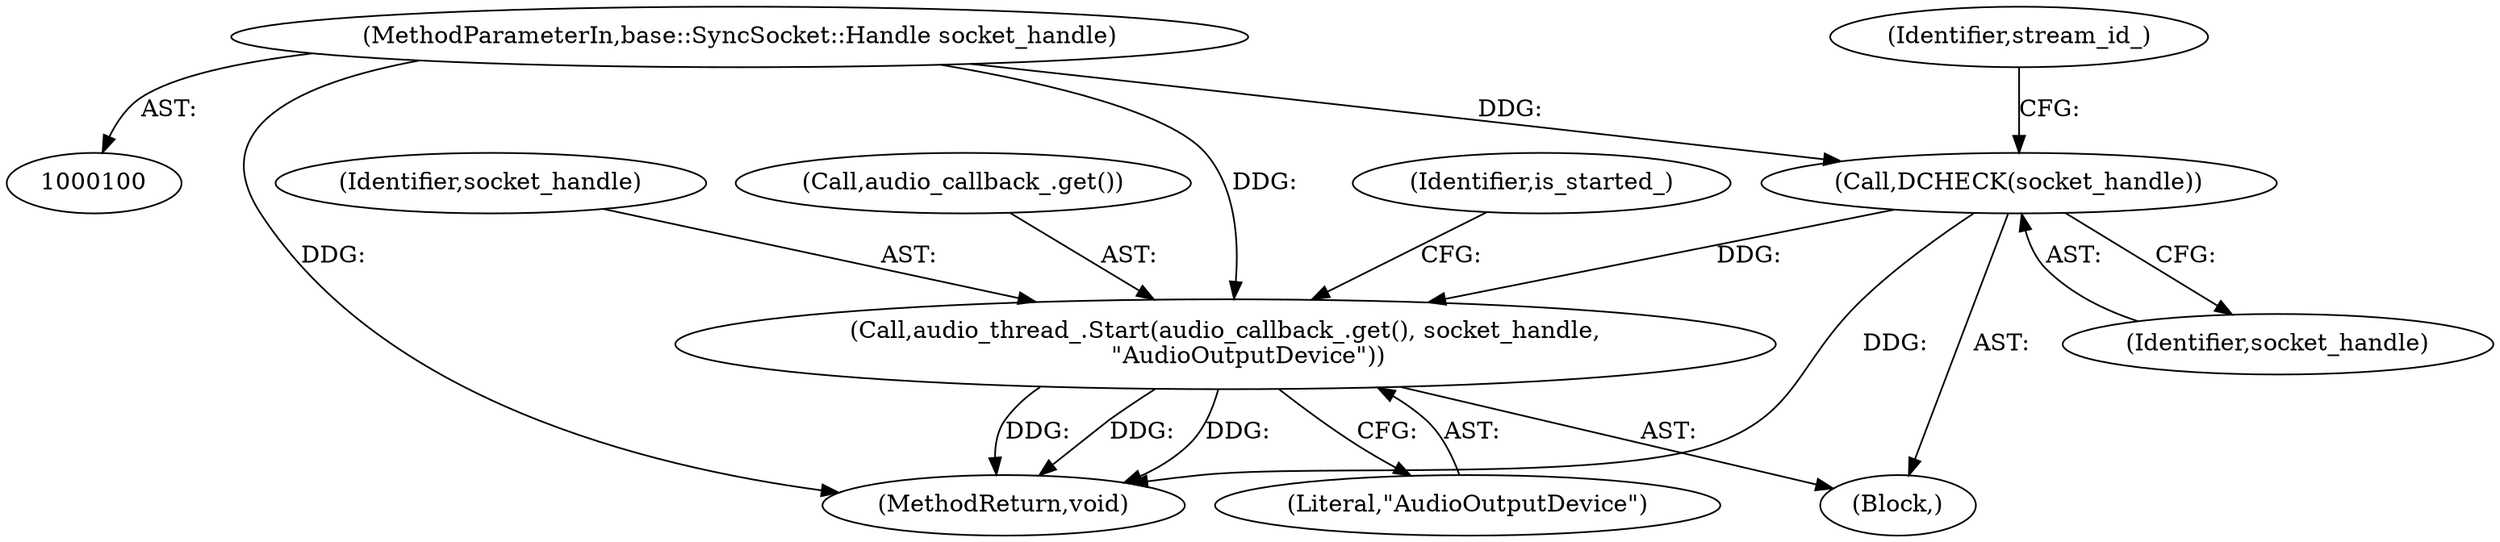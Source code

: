 digraph "0_Chrome_6d2aef28cb0b677af468ebf3e32a176a7c37086e_1@API" {
"1000118" [label="(Call,audio_thread_.Start(audio_callback_.get(), socket_handle,\n      \"AudioOutputDevice\"))"];
"1000109" [label="(Call,DCHECK(socket_handle))"];
"1000102" [label="(MethodParameterIn,base::SyncSocket::Handle socket_handle)"];
"1000123" [label="(Identifier,is_started_)"];
"1000120" [label="(Identifier,socket_handle)"];
"1000110" [label="(Identifier,socket_handle)"];
"1000119" [label="(Call,audio_callback_.get())"];
"1000109" [label="(Call,DCHECK(socket_handle))"];
"1000104" [label="(Block,)"];
"1000128" [label="(MethodReturn,void)"];
"1000118" [label="(Call,audio_thread_.Start(audio_callback_.get(), socket_handle,\n      \"AudioOutputDevice\"))"];
"1000121" [label="(Literal,\"AudioOutputDevice\")"];
"1000102" [label="(MethodParameterIn,base::SyncSocket::Handle socket_handle)"];
"1000112" [label="(Identifier,stream_id_)"];
"1000118" -> "1000104"  [label="AST: "];
"1000118" -> "1000121"  [label="CFG: "];
"1000119" -> "1000118"  [label="AST: "];
"1000120" -> "1000118"  [label="AST: "];
"1000121" -> "1000118"  [label="AST: "];
"1000123" -> "1000118"  [label="CFG: "];
"1000118" -> "1000128"  [label="DDG: "];
"1000118" -> "1000128"  [label="DDG: "];
"1000118" -> "1000128"  [label="DDG: "];
"1000109" -> "1000118"  [label="DDG: "];
"1000102" -> "1000118"  [label="DDG: "];
"1000109" -> "1000104"  [label="AST: "];
"1000109" -> "1000110"  [label="CFG: "];
"1000110" -> "1000109"  [label="AST: "];
"1000112" -> "1000109"  [label="CFG: "];
"1000109" -> "1000128"  [label="DDG: "];
"1000102" -> "1000109"  [label="DDG: "];
"1000102" -> "1000100"  [label="AST: "];
"1000102" -> "1000128"  [label="DDG: "];
}
